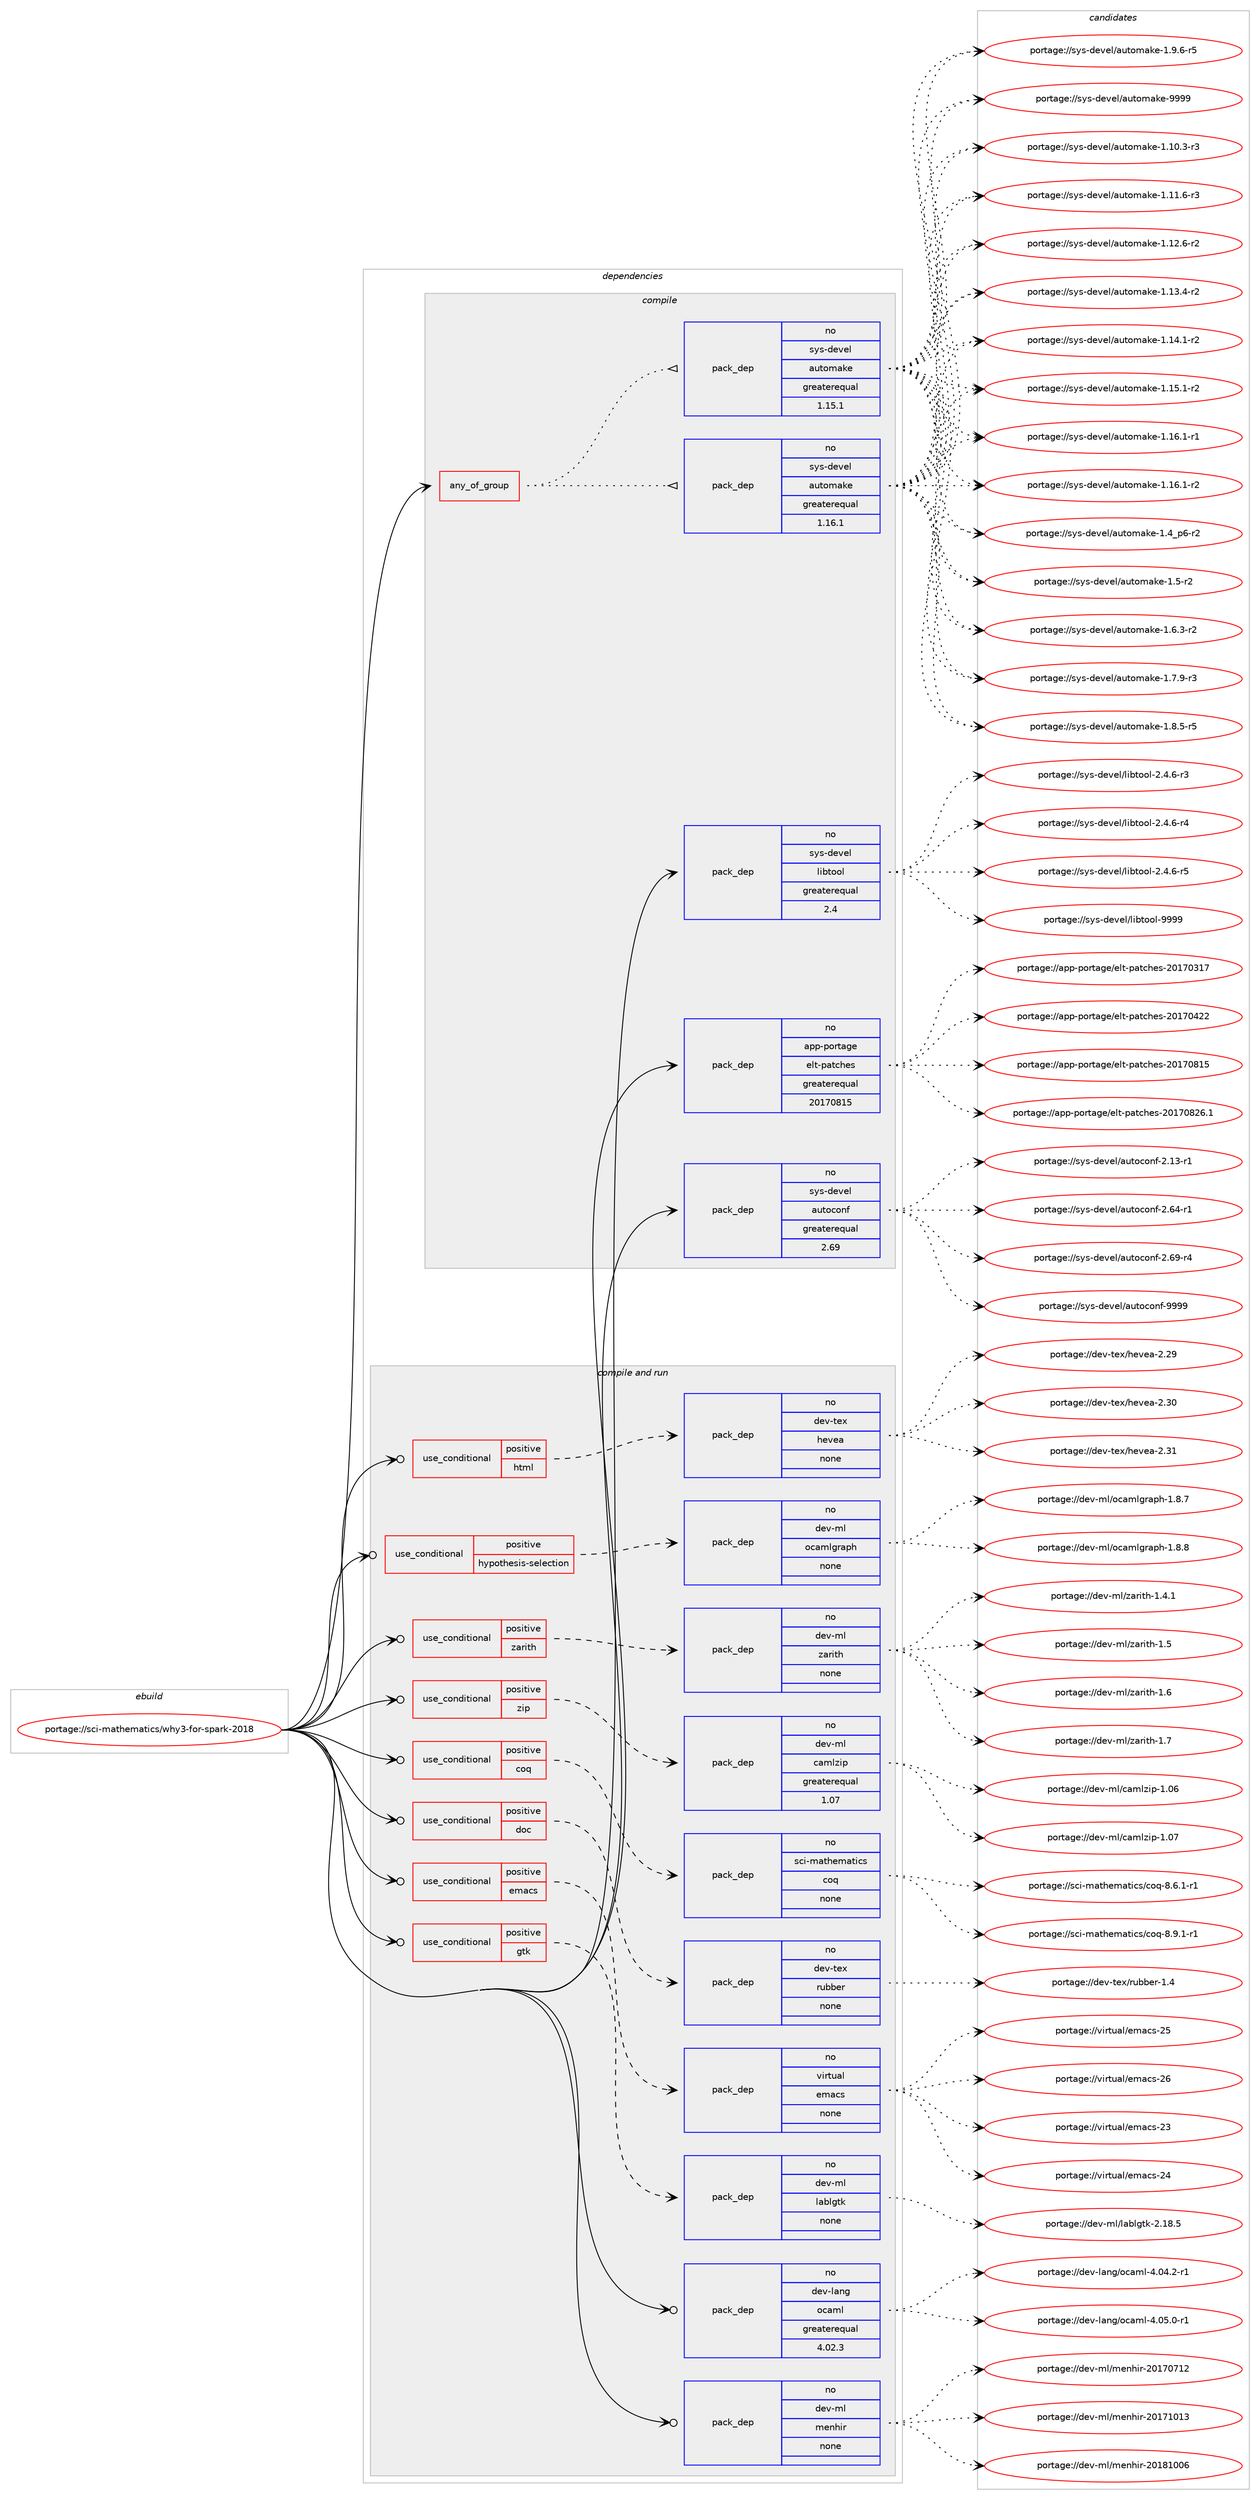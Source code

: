 digraph prolog {

# *************
# Graph options
# *************

newrank=true;
concentrate=true;
compound=true;
graph [rankdir=LR,fontname=Helvetica,fontsize=10,ranksep=1.5];#, ranksep=2.5, nodesep=0.2];
edge  [arrowhead=vee];
node  [fontname=Helvetica,fontsize=10];

# **********
# The ebuild
# **********

subgraph cluster_leftcol {
color=gray;
rank=same;
label=<<i>ebuild</i>>;
id [label="portage://sci-mathematics/why3-for-spark-2018", color=red, width=4, href="../sci-mathematics/why3-for-spark-2018.svg"];
}

# ****************
# The dependencies
# ****************

subgraph cluster_midcol {
color=gray;
label=<<i>dependencies</i>>;
subgraph cluster_compile {
fillcolor="#eeeeee";
style=filled;
label=<<i>compile</i>>;
subgraph any6522 {
dependency395607 [label=<<TABLE BORDER="0" CELLBORDER="1" CELLSPACING="0" CELLPADDING="4"><TR><TD CELLPADDING="10">any_of_group</TD></TR></TABLE>>, shape=none, color=red];subgraph pack290986 {
dependency395608 [label=<<TABLE BORDER="0" CELLBORDER="1" CELLSPACING="0" CELLPADDING="4" WIDTH="220"><TR><TD ROWSPAN="6" CELLPADDING="30">pack_dep</TD></TR><TR><TD WIDTH="110">no</TD></TR><TR><TD>sys-devel</TD></TR><TR><TD>automake</TD></TR><TR><TD>greaterequal</TD></TR><TR><TD>1.16.1</TD></TR></TABLE>>, shape=none, color=blue];
}
dependency395607:e -> dependency395608:w [weight=20,style="dotted",arrowhead="oinv"];
subgraph pack290987 {
dependency395609 [label=<<TABLE BORDER="0" CELLBORDER="1" CELLSPACING="0" CELLPADDING="4" WIDTH="220"><TR><TD ROWSPAN="6" CELLPADDING="30">pack_dep</TD></TR><TR><TD WIDTH="110">no</TD></TR><TR><TD>sys-devel</TD></TR><TR><TD>automake</TD></TR><TR><TD>greaterequal</TD></TR><TR><TD>1.15.1</TD></TR></TABLE>>, shape=none, color=blue];
}
dependency395607:e -> dependency395609:w [weight=20,style="dotted",arrowhead="oinv"];
}
id:e -> dependency395607:w [weight=20,style="solid",arrowhead="vee"];
subgraph pack290988 {
dependency395610 [label=<<TABLE BORDER="0" CELLBORDER="1" CELLSPACING="0" CELLPADDING="4" WIDTH="220"><TR><TD ROWSPAN="6" CELLPADDING="30">pack_dep</TD></TR><TR><TD WIDTH="110">no</TD></TR><TR><TD>app-portage</TD></TR><TR><TD>elt-patches</TD></TR><TR><TD>greaterequal</TD></TR><TR><TD>20170815</TD></TR></TABLE>>, shape=none, color=blue];
}
id:e -> dependency395610:w [weight=20,style="solid",arrowhead="vee"];
subgraph pack290989 {
dependency395611 [label=<<TABLE BORDER="0" CELLBORDER="1" CELLSPACING="0" CELLPADDING="4" WIDTH="220"><TR><TD ROWSPAN="6" CELLPADDING="30">pack_dep</TD></TR><TR><TD WIDTH="110">no</TD></TR><TR><TD>sys-devel</TD></TR><TR><TD>autoconf</TD></TR><TR><TD>greaterequal</TD></TR><TR><TD>2.69</TD></TR></TABLE>>, shape=none, color=blue];
}
id:e -> dependency395611:w [weight=20,style="solid",arrowhead="vee"];
subgraph pack290990 {
dependency395612 [label=<<TABLE BORDER="0" CELLBORDER="1" CELLSPACING="0" CELLPADDING="4" WIDTH="220"><TR><TD ROWSPAN="6" CELLPADDING="30">pack_dep</TD></TR><TR><TD WIDTH="110">no</TD></TR><TR><TD>sys-devel</TD></TR><TR><TD>libtool</TD></TR><TR><TD>greaterequal</TD></TR><TR><TD>2.4</TD></TR></TABLE>>, shape=none, color=blue];
}
id:e -> dependency395612:w [weight=20,style="solid",arrowhead="vee"];
}
subgraph cluster_compileandrun {
fillcolor="#eeeeee";
style=filled;
label=<<i>compile and run</i>>;
subgraph cond97892 {
dependency395613 [label=<<TABLE BORDER="0" CELLBORDER="1" CELLSPACING="0" CELLPADDING="4"><TR><TD ROWSPAN="3" CELLPADDING="10">use_conditional</TD></TR><TR><TD>positive</TD></TR><TR><TD>coq</TD></TR></TABLE>>, shape=none, color=red];
subgraph pack290991 {
dependency395614 [label=<<TABLE BORDER="0" CELLBORDER="1" CELLSPACING="0" CELLPADDING="4" WIDTH="220"><TR><TD ROWSPAN="6" CELLPADDING="30">pack_dep</TD></TR><TR><TD WIDTH="110">no</TD></TR><TR><TD>sci-mathematics</TD></TR><TR><TD>coq</TD></TR><TR><TD>none</TD></TR><TR><TD></TD></TR></TABLE>>, shape=none, color=blue];
}
dependency395613:e -> dependency395614:w [weight=20,style="dashed",arrowhead="vee"];
}
id:e -> dependency395613:w [weight=20,style="solid",arrowhead="odotvee"];
subgraph cond97893 {
dependency395615 [label=<<TABLE BORDER="0" CELLBORDER="1" CELLSPACING="0" CELLPADDING="4"><TR><TD ROWSPAN="3" CELLPADDING="10">use_conditional</TD></TR><TR><TD>positive</TD></TR><TR><TD>doc</TD></TR></TABLE>>, shape=none, color=red];
subgraph pack290992 {
dependency395616 [label=<<TABLE BORDER="0" CELLBORDER="1" CELLSPACING="0" CELLPADDING="4" WIDTH="220"><TR><TD ROWSPAN="6" CELLPADDING="30">pack_dep</TD></TR><TR><TD WIDTH="110">no</TD></TR><TR><TD>dev-tex</TD></TR><TR><TD>rubber</TD></TR><TR><TD>none</TD></TR><TR><TD></TD></TR></TABLE>>, shape=none, color=blue];
}
dependency395615:e -> dependency395616:w [weight=20,style="dashed",arrowhead="vee"];
}
id:e -> dependency395615:w [weight=20,style="solid",arrowhead="odotvee"];
subgraph cond97894 {
dependency395617 [label=<<TABLE BORDER="0" CELLBORDER="1" CELLSPACING="0" CELLPADDING="4"><TR><TD ROWSPAN="3" CELLPADDING="10">use_conditional</TD></TR><TR><TD>positive</TD></TR><TR><TD>emacs</TD></TR></TABLE>>, shape=none, color=red];
subgraph pack290993 {
dependency395618 [label=<<TABLE BORDER="0" CELLBORDER="1" CELLSPACING="0" CELLPADDING="4" WIDTH="220"><TR><TD ROWSPAN="6" CELLPADDING="30">pack_dep</TD></TR><TR><TD WIDTH="110">no</TD></TR><TR><TD>virtual</TD></TR><TR><TD>emacs</TD></TR><TR><TD>none</TD></TR><TR><TD></TD></TR></TABLE>>, shape=none, color=blue];
}
dependency395617:e -> dependency395618:w [weight=20,style="dashed",arrowhead="vee"];
}
id:e -> dependency395617:w [weight=20,style="solid",arrowhead="odotvee"];
subgraph cond97895 {
dependency395619 [label=<<TABLE BORDER="0" CELLBORDER="1" CELLSPACING="0" CELLPADDING="4"><TR><TD ROWSPAN="3" CELLPADDING="10">use_conditional</TD></TR><TR><TD>positive</TD></TR><TR><TD>gtk</TD></TR></TABLE>>, shape=none, color=red];
subgraph pack290994 {
dependency395620 [label=<<TABLE BORDER="0" CELLBORDER="1" CELLSPACING="0" CELLPADDING="4" WIDTH="220"><TR><TD ROWSPAN="6" CELLPADDING="30">pack_dep</TD></TR><TR><TD WIDTH="110">no</TD></TR><TR><TD>dev-ml</TD></TR><TR><TD>lablgtk</TD></TR><TR><TD>none</TD></TR><TR><TD></TD></TR></TABLE>>, shape=none, color=blue];
}
dependency395619:e -> dependency395620:w [weight=20,style="dashed",arrowhead="vee"];
}
id:e -> dependency395619:w [weight=20,style="solid",arrowhead="odotvee"];
subgraph cond97896 {
dependency395621 [label=<<TABLE BORDER="0" CELLBORDER="1" CELLSPACING="0" CELLPADDING="4"><TR><TD ROWSPAN="3" CELLPADDING="10">use_conditional</TD></TR><TR><TD>positive</TD></TR><TR><TD>html</TD></TR></TABLE>>, shape=none, color=red];
subgraph pack290995 {
dependency395622 [label=<<TABLE BORDER="0" CELLBORDER="1" CELLSPACING="0" CELLPADDING="4" WIDTH="220"><TR><TD ROWSPAN="6" CELLPADDING="30">pack_dep</TD></TR><TR><TD WIDTH="110">no</TD></TR><TR><TD>dev-tex</TD></TR><TR><TD>hevea</TD></TR><TR><TD>none</TD></TR><TR><TD></TD></TR></TABLE>>, shape=none, color=blue];
}
dependency395621:e -> dependency395622:w [weight=20,style="dashed",arrowhead="vee"];
}
id:e -> dependency395621:w [weight=20,style="solid",arrowhead="odotvee"];
subgraph cond97897 {
dependency395623 [label=<<TABLE BORDER="0" CELLBORDER="1" CELLSPACING="0" CELLPADDING="4"><TR><TD ROWSPAN="3" CELLPADDING="10">use_conditional</TD></TR><TR><TD>positive</TD></TR><TR><TD>hypothesis-selection</TD></TR></TABLE>>, shape=none, color=red];
subgraph pack290996 {
dependency395624 [label=<<TABLE BORDER="0" CELLBORDER="1" CELLSPACING="0" CELLPADDING="4" WIDTH="220"><TR><TD ROWSPAN="6" CELLPADDING="30">pack_dep</TD></TR><TR><TD WIDTH="110">no</TD></TR><TR><TD>dev-ml</TD></TR><TR><TD>ocamlgraph</TD></TR><TR><TD>none</TD></TR><TR><TD></TD></TR></TABLE>>, shape=none, color=blue];
}
dependency395623:e -> dependency395624:w [weight=20,style="dashed",arrowhead="vee"];
}
id:e -> dependency395623:w [weight=20,style="solid",arrowhead="odotvee"];
subgraph cond97898 {
dependency395625 [label=<<TABLE BORDER="0" CELLBORDER="1" CELLSPACING="0" CELLPADDING="4"><TR><TD ROWSPAN="3" CELLPADDING="10">use_conditional</TD></TR><TR><TD>positive</TD></TR><TR><TD>zarith</TD></TR></TABLE>>, shape=none, color=red];
subgraph pack290997 {
dependency395626 [label=<<TABLE BORDER="0" CELLBORDER="1" CELLSPACING="0" CELLPADDING="4" WIDTH="220"><TR><TD ROWSPAN="6" CELLPADDING="30">pack_dep</TD></TR><TR><TD WIDTH="110">no</TD></TR><TR><TD>dev-ml</TD></TR><TR><TD>zarith</TD></TR><TR><TD>none</TD></TR><TR><TD></TD></TR></TABLE>>, shape=none, color=blue];
}
dependency395625:e -> dependency395626:w [weight=20,style="dashed",arrowhead="vee"];
}
id:e -> dependency395625:w [weight=20,style="solid",arrowhead="odotvee"];
subgraph cond97899 {
dependency395627 [label=<<TABLE BORDER="0" CELLBORDER="1" CELLSPACING="0" CELLPADDING="4"><TR><TD ROWSPAN="3" CELLPADDING="10">use_conditional</TD></TR><TR><TD>positive</TD></TR><TR><TD>zip</TD></TR></TABLE>>, shape=none, color=red];
subgraph pack290998 {
dependency395628 [label=<<TABLE BORDER="0" CELLBORDER="1" CELLSPACING="0" CELLPADDING="4" WIDTH="220"><TR><TD ROWSPAN="6" CELLPADDING="30">pack_dep</TD></TR><TR><TD WIDTH="110">no</TD></TR><TR><TD>dev-ml</TD></TR><TR><TD>camlzip</TD></TR><TR><TD>greaterequal</TD></TR><TR><TD>1.07</TD></TR></TABLE>>, shape=none, color=blue];
}
dependency395627:e -> dependency395628:w [weight=20,style="dashed",arrowhead="vee"];
}
id:e -> dependency395627:w [weight=20,style="solid",arrowhead="odotvee"];
subgraph pack290999 {
dependency395629 [label=<<TABLE BORDER="0" CELLBORDER="1" CELLSPACING="0" CELLPADDING="4" WIDTH="220"><TR><TD ROWSPAN="6" CELLPADDING="30">pack_dep</TD></TR><TR><TD WIDTH="110">no</TD></TR><TR><TD>dev-lang</TD></TR><TR><TD>ocaml</TD></TR><TR><TD>greaterequal</TD></TR><TR><TD>4.02.3</TD></TR></TABLE>>, shape=none, color=blue];
}
id:e -> dependency395629:w [weight=20,style="solid",arrowhead="odotvee"];
subgraph pack291000 {
dependency395630 [label=<<TABLE BORDER="0" CELLBORDER="1" CELLSPACING="0" CELLPADDING="4" WIDTH="220"><TR><TD ROWSPAN="6" CELLPADDING="30">pack_dep</TD></TR><TR><TD WIDTH="110">no</TD></TR><TR><TD>dev-ml</TD></TR><TR><TD>menhir</TD></TR><TR><TD>none</TD></TR><TR><TD></TD></TR></TABLE>>, shape=none, color=blue];
}
id:e -> dependency395630:w [weight=20,style="solid",arrowhead="odotvee"];
}
subgraph cluster_run {
fillcolor="#eeeeee";
style=filled;
label=<<i>run</i>>;
}
}

# **************
# The candidates
# **************

subgraph cluster_choices {
rank=same;
color=gray;
label=<<i>candidates</i>>;

subgraph choice290986 {
color=black;
nodesep=1;
choiceportage11512111545100101118101108479711711611110997107101454946494846514511451 [label="portage://sys-devel/automake-1.10.3-r3", color=red, width=4,href="../sys-devel/automake-1.10.3-r3.svg"];
choiceportage11512111545100101118101108479711711611110997107101454946494946544511451 [label="portage://sys-devel/automake-1.11.6-r3", color=red, width=4,href="../sys-devel/automake-1.11.6-r3.svg"];
choiceportage11512111545100101118101108479711711611110997107101454946495046544511450 [label="portage://sys-devel/automake-1.12.6-r2", color=red, width=4,href="../sys-devel/automake-1.12.6-r2.svg"];
choiceportage11512111545100101118101108479711711611110997107101454946495146524511450 [label="portage://sys-devel/automake-1.13.4-r2", color=red, width=4,href="../sys-devel/automake-1.13.4-r2.svg"];
choiceportage11512111545100101118101108479711711611110997107101454946495246494511450 [label="portage://sys-devel/automake-1.14.1-r2", color=red, width=4,href="../sys-devel/automake-1.14.1-r2.svg"];
choiceportage11512111545100101118101108479711711611110997107101454946495346494511450 [label="portage://sys-devel/automake-1.15.1-r2", color=red, width=4,href="../sys-devel/automake-1.15.1-r2.svg"];
choiceportage11512111545100101118101108479711711611110997107101454946495446494511449 [label="portage://sys-devel/automake-1.16.1-r1", color=red, width=4,href="../sys-devel/automake-1.16.1-r1.svg"];
choiceportage11512111545100101118101108479711711611110997107101454946495446494511450 [label="portage://sys-devel/automake-1.16.1-r2", color=red, width=4,href="../sys-devel/automake-1.16.1-r2.svg"];
choiceportage115121115451001011181011084797117116111109971071014549465295112544511450 [label="portage://sys-devel/automake-1.4_p6-r2", color=red, width=4,href="../sys-devel/automake-1.4_p6-r2.svg"];
choiceportage11512111545100101118101108479711711611110997107101454946534511450 [label="portage://sys-devel/automake-1.5-r2", color=red, width=4,href="../sys-devel/automake-1.5-r2.svg"];
choiceportage115121115451001011181011084797117116111109971071014549465446514511450 [label="portage://sys-devel/automake-1.6.3-r2", color=red, width=4,href="../sys-devel/automake-1.6.3-r2.svg"];
choiceportage115121115451001011181011084797117116111109971071014549465546574511451 [label="portage://sys-devel/automake-1.7.9-r3", color=red, width=4,href="../sys-devel/automake-1.7.9-r3.svg"];
choiceportage115121115451001011181011084797117116111109971071014549465646534511453 [label="portage://sys-devel/automake-1.8.5-r5", color=red, width=4,href="../sys-devel/automake-1.8.5-r5.svg"];
choiceportage115121115451001011181011084797117116111109971071014549465746544511453 [label="portage://sys-devel/automake-1.9.6-r5", color=red, width=4,href="../sys-devel/automake-1.9.6-r5.svg"];
choiceportage115121115451001011181011084797117116111109971071014557575757 [label="portage://sys-devel/automake-9999", color=red, width=4,href="../sys-devel/automake-9999.svg"];
dependency395608:e -> choiceportage11512111545100101118101108479711711611110997107101454946494846514511451:w [style=dotted,weight="100"];
dependency395608:e -> choiceportage11512111545100101118101108479711711611110997107101454946494946544511451:w [style=dotted,weight="100"];
dependency395608:e -> choiceportage11512111545100101118101108479711711611110997107101454946495046544511450:w [style=dotted,weight="100"];
dependency395608:e -> choiceportage11512111545100101118101108479711711611110997107101454946495146524511450:w [style=dotted,weight="100"];
dependency395608:e -> choiceportage11512111545100101118101108479711711611110997107101454946495246494511450:w [style=dotted,weight="100"];
dependency395608:e -> choiceportage11512111545100101118101108479711711611110997107101454946495346494511450:w [style=dotted,weight="100"];
dependency395608:e -> choiceportage11512111545100101118101108479711711611110997107101454946495446494511449:w [style=dotted,weight="100"];
dependency395608:e -> choiceportage11512111545100101118101108479711711611110997107101454946495446494511450:w [style=dotted,weight="100"];
dependency395608:e -> choiceportage115121115451001011181011084797117116111109971071014549465295112544511450:w [style=dotted,weight="100"];
dependency395608:e -> choiceportage11512111545100101118101108479711711611110997107101454946534511450:w [style=dotted,weight="100"];
dependency395608:e -> choiceportage115121115451001011181011084797117116111109971071014549465446514511450:w [style=dotted,weight="100"];
dependency395608:e -> choiceportage115121115451001011181011084797117116111109971071014549465546574511451:w [style=dotted,weight="100"];
dependency395608:e -> choiceportage115121115451001011181011084797117116111109971071014549465646534511453:w [style=dotted,weight="100"];
dependency395608:e -> choiceportage115121115451001011181011084797117116111109971071014549465746544511453:w [style=dotted,weight="100"];
dependency395608:e -> choiceportage115121115451001011181011084797117116111109971071014557575757:w [style=dotted,weight="100"];
}
subgraph choice290987 {
color=black;
nodesep=1;
choiceportage11512111545100101118101108479711711611110997107101454946494846514511451 [label="portage://sys-devel/automake-1.10.3-r3", color=red, width=4,href="../sys-devel/automake-1.10.3-r3.svg"];
choiceportage11512111545100101118101108479711711611110997107101454946494946544511451 [label="portage://sys-devel/automake-1.11.6-r3", color=red, width=4,href="../sys-devel/automake-1.11.6-r3.svg"];
choiceportage11512111545100101118101108479711711611110997107101454946495046544511450 [label="portage://sys-devel/automake-1.12.6-r2", color=red, width=4,href="../sys-devel/automake-1.12.6-r2.svg"];
choiceportage11512111545100101118101108479711711611110997107101454946495146524511450 [label="portage://sys-devel/automake-1.13.4-r2", color=red, width=4,href="../sys-devel/automake-1.13.4-r2.svg"];
choiceportage11512111545100101118101108479711711611110997107101454946495246494511450 [label="portage://sys-devel/automake-1.14.1-r2", color=red, width=4,href="../sys-devel/automake-1.14.1-r2.svg"];
choiceportage11512111545100101118101108479711711611110997107101454946495346494511450 [label="portage://sys-devel/automake-1.15.1-r2", color=red, width=4,href="../sys-devel/automake-1.15.1-r2.svg"];
choiceportage11512111545100101118101108479711711611110997107101454946495446494511449 [label="portage://sys-devel/automake-1.16.1-r1", color=red, width=4,href="../sys-devel/automake-1.16.1-r1.svg"];
choiceportage11512111545100101118101108479711711611110997107101454946495446494511450 [label="portage://sys-devel/automake-1.16.1-r2", color=red, width=4,href="../sys-devel/automake-1.16.1-r2.svg"];
choiceportage115121115451001011181011084797117116111109971071014549465295112544511450 [label="portage://sys-devel/automake-1.4_p6-r2", color=red, width=4,href="../sys-devel/automake-1.4_p6-r2.svg"];
choiceportage11512111545100101118101108479711711611110997107101454946534511450 [label="portage://sys-devel/automake-1.5-r2", color=red, width=4,href="../sys-devel/automake-1.5-r2.svg"];
choiceportage115121115451001011181011084797117116111109971071014549465446514511450 [label="portage://sys-devel/automake-1.6.3-r2", color=red, width=4,href="../sys-devel/automake-1.6.3-r2.svg"];
choiceportage115121115451001011181011084797117116111109971071014549465546574511451 [label="portage://sys-devel/automake-1.7.9-r3", color=red, width=4,href="../sys-devel/automake-1.7.9-r3.svg"];
choiceportage115121115451001011181011084797117116111109971071014549465646534511453 [label="portage://sys-devel/automake-1.8.5-r5", color=red, width=4,href="../sys-devel/automake-1.8.5-r5.svg"];
choiceportage115121115451001011181011084797117116111109971071014549465746544511453 [label="portage://sys-devel/automake-1.9.6-r5", color=red, width=4,href="../sys-devel/automake-1.9.6-r5.svg"];
choiceportage115121115451001011181011084797117116111109971071014557575757 [label="portage://sys-devel/automake-9999", color=red, width=4,href="../sys-devel/automake-9999.svg"];
dependency395609:e -> choiceportage11512111545100101118101108479711711611110997107101454946494846514511451:w [style=dotted,weight="100"];
dependency395609:e -> choiceportage11512111545100101118101108479711711611110997107101454946494946544511451:w [style=dotted,weight="100"];
dependency395609:e -> choiceportage11512111545100101118101108479711711611110997107101454946495046544511450:w [style=dotted,weight="100"];
dependency395609:e -> choiceportage11512111545100101118101108479711711611110997107101454946495146524511450:w [style=dotted,weight="100"];
dependency395609:e -> choiceportage11512111545100101118101108479711711611110997107101454946495246494511450:w [style=dotted,weight="100"];
dependency395609:e -> choiceportage11512111545100101118101108479711711611110997107101454946495346494511450:w [style=dotted,weight="100"];
dependency395609:e -> choiceportage11512111545100101118101108479711711611110997107101454946495446494511449:w [style=dotted,weight="100"];
dependency395609:e -> choiceportage11512111545100101118101108479711711611110997107101454946495446494511450:w [style=dotted,weight="100"];
dependency395609:e -> choiceportage115121115451001011181011084797117116111109971071014549465295112544511450:w [style=dotted,weight="100"];
dependency395609:e -> choiceportage11512111545100101118101108479711711611110997107101454946534511450:w [style=dotted,weight="100"];
dependency395609:e -> choiceportage115121115451001011181011084797117116111109971071014549465446514511450:w [style=dotted,weight="100"];
dependency395609:e -> choiceportage115121115451001011181011084797117116111109971071014549465546574511451:w [style=dotted,weight="100"];
dependency395609:e -> choiceportage115121115451001011181011084797117116111109971071014549465646534511453:w [style=dotted,weight="100"];
dependency395609:e -> choiceportage115121115451001011181011084797117116111109971071014549465746544511453:w [style=dotted,weight="100"];
dependency395609:e -> choiceportage115121115451001011181011084797117116111109971071014557575757:w [style=dotted,weight="100"];
}
subgraph choice290988 {
color=black;
nodesep=1;
choiceportage97112112451121111141169710310147101108116451129711699104101115455048495548514955 [label="portage://app-portage/elt-patches-20170317", color=red, width=4,href="../app-portage/elt-patches-20170317.svg"];
choiceportage97112112451121111141169710310147101108116451129711699104101115455048495548525050 [label="portage://app-portage/elt-patches-20170422", color=red, width=4,href="../app-portage/elt-patches-20170422.svg"];
choiceportage97112112451121111141169710310147101108116451129711699104101115455048495548564953 [label="portage://app-portage/elt-patches-20170815", color=red, width=4,href="../app-portage/elt-patches-20170815.svg"];
choiceportage971121124511211111411697103101471011081164511297116991041011154550484955485650544649 [label="portage://app-portage/elt-patches-20170826.1", color=red, width=4,href="../app-portage/elt-patches-20170826.1.svg"];
dependency395610:e -> choiceportage97112112451121111141169710310147101108116451129711699104101115455048495548514955:w [style=dotted,weight="100"];
dependency395610:e -> choiceportage97112112451121111141169710310147101108116451129711699104101115455048495548525050:w [style=dotted,weight="100"];
dependency395610:e -> choiceportage97112112451121111141169710310147101108116451129711699104101115455048495548564953:w [style=dotted,weight="100"];
dependency395610:e -> choiceportage971121124511211111411697103101471011081164511297116991041011154550484955485650544649:w [style=dotted,weight="100"];
}
subgraph choice290989 {
color=black;
nodesep=1;
choiceportage1151211154510010111810110847971171161119911111010245504649514511449 [label="portage://sys-devel/autoconf-2.13-r1", color=red, width=4,href="../sys-devel/autoconf-2.13-r1.svg"];
choiceportage1151211154510010111810110847971171161119911111010245504654524511449 [label="portage://sys-devel/autoconf-2.64-r1", color=red, width=4,href="../sys-devel/autoconf-2.64-r1.svg"];
choiceportage1151211154510010111810110847971171161119911111010245504654574511452 [label="portage://sys-devel/autoconf-2.69-r4", color=red, width=4,href="../sys-devel/autoconf-2.69-r4.svg"];
choiceportage115121115451001011181011084797117116111991111101024557575757 [label="portage://sys-devel/autoconf-9999", color=red, width=4,href="../sys-devel/autoconf-9999.svg"];
dependency395611:e -> choiceportage1151211154510010111810110847971171161119911111010245504649514511449:w [style=dotted,weight="100"];
dependency395611:e -> choiceportage1151211154510010111810110847971171161119911111010245504654524511449:w [style=dotted,weight="100"];
dependency395611:e -> choiceportage1151211154510010111810110847971171161119911111010245504654574511452:w [style=dotted,weight="100"];
dependency395611:e -> choiceportage115121115451001011181011084797117116111991111101024557575757:w [style=dotted,weight="100"];
}
subgraph choice290990 {
color=black;
nodesep=1;
choiceportage1151211154510010111810110847108105981161111111084550465246544511451 [label="portage://sys-devel/libtool-2.4.6-r3", color=red, width=4,href="../sys-devel/libtool-2.4.6-r3.svg"];
choiceportage1151211154510010111810110847108105981161111111084550465246544511452 [label="portage://sys-devel/libtool-2.4.6-r4", color=red, width=4,href="../sys-devel/libtool-2.4.6-r4.svg"];
choiceportage1151211154510010111810110847108105981161111111084550465246544511453 [label="portage://sys-devel/libtool-2.4.6-r5", color=red, width=4,href="../sys-devel/libtool-2.4.6-r5.svg"];
choiceportage1151211154510010111810110847108105981161111111084557575757 [label="portage://sys-devel/libtool-9999", color=red, width=4,href="../sys-devel/libtool-9999.svg"];
dependency395612:e -> choiceportage1151211154510010111810110847108105981161111111084550465246544511451:w [style=dotted,weight="100"];
dependency395612:e -> choiceportage1151211154510010111810110847108105981161111111084550465246544511452:w [style=dotted,weight="100"];
dependency395612:e -> choiceportage1151211154510010111810110847108105981161111111084550465246544511453:w [style=dotted,weight="100"];
dependency395612:e -> choiceportage1151211154510010111810110847108105981161111111084557575757:w [style=dotted,weight="100"];
}
subgraph choice290991 {
color=black;
nodesep=1;
choiceportage115991054510997116104101109971161059911547991111134556465446494511449 [label="portage://sci-mathematics/coq-8.6.1-r1", color=red, width=4,href="../sci-mathematics/coq-8.6.1-r1.svg"];
choiceportage115991054510997116104101109971161059911547991111134556465746494511449 [label="portage://sci-mathematics/coq-8.9.1-r1", color=red, width=4,href="../sci-mathematics/coq-8.9.1-r1.svg"];
dependency395614:e -> choiceportage115991054510997116104101109971161059911547991111134556465446494511449:w [style=dotted,weight="100"];
dependency395614:e -> choiceportage115991054510997116104101109971161059911547991111134556465746494511449:w [style=dotted,weight="100"];
}
subgraph choice290992 {
color=black;
nodesep=1;
choiceportage1001011184511610112047114117989810111445494652 [label="portage://dev-tex/rubber-1.4", color=red, width=4,href="../dev-tex/rubber-1.4.svg"];
dependency395616:e -> choiceportage1001011184511610112047114117989810111445494652:w [style=dotted,weight="100"];
}
subgraph choice290993 {
color=black;
nodesep=1;
choiceportage11810511411611797108471011099799115455051 [label="portage://virtual/emacs-23", color=red, width=4,href="../virtual/emacs-23.svg"];
choiceportage11810511411611797108471011099799115455052 [label="portage://virtual/emacs-24", color=red, width=4,href="../virtual/emacs-24.svg"];
choiceportage11810511411611797108471011099799115455053 [label="portage://virtual/emacs-25", color=red, width=4,href="../virtual/emacs-25.svg"];
choiceportage11810511411611797108471011099799115455054 [label="portage://virtual/emacs-26", color=red, width=4,href="../virtual/emacs-26.svg"];
dependency395618:e -> choiceportage11810511411611797108471011099799115455051:w [style=dotted,weight="100"];
dependency395618:e -> choiceportage11810511411611797108471011099799115455052:w [style=dotted,weight="100"];
dependency395618:e -> choiceportage11810511411611797108471011099799115455053:w [style=dotted,weight="100"];
dependency395618:e -> choiceportage11810511411611797108471011099799115455054:w [style=dotted,weight="100"];
}
subgraph choice290994 {
color=black;
nodesep=1;
choiceportage1001011184510910847108979810810311610745504649564653 [label="portage://dev-ml/lablgtk-2.18.5", color=red, width=4,href="../dev-ml/lablgtk-2.18.5.svg"];
dependency395620:e -> choiceportage1001011184510910847108979810810311610745504649564653:w [style=dotted,weight="100"];
}
subgraph choice290995 {
color=black;
nodesep=1;
choiceportage1001011184511610112047104101118101974550465057 [label="portage://dev-tex/hevea-2.29", color=red, width=4,href="../dev-tex/hevea-2.29.svg"];
choiceportage1001011184511610112047104101118101974550465148 [label="portage://dev-tex/hevea-2.30", color=red, width=4,href="../dev-tex/hevea-2.30.svg"];
choiceportage1001011184511610112047104101118101974550465149 [label="portage://dev-tex/hevea-2.31", color=red, width=4,href="../dev-tex/hevea-2.31.svg"];
dependency395622:e -> choiceportage1001011184511610112047104101118101974550465057:w [style=dotted,weight="100"];
dependency395622:e -> choiceportage1001011184511610112047104101118101974550465148:w [style=dotted,weight="100"];
dependency395622:e -> choiceportage1001011184511610112047104101118101974550465149:w [style=dotted,weight="100"];
}
subgraph choice290996 {
color=black;
nodesep=1;
choiceportage1001011184510910847111999710910810311497112104454946564655 [label="portage://dev-ml/ocamlgraph-1.8.7", color=red, width=4,href="../dev-ml/ocamlgraph-1.8.7.svg"];
choiceportage1001011184510910847111999710910810311497112104454946564656 [label="portage://dev-ml/ocamlgraph-1.8.8", color=red, width=4,href="../dev-ml/ocamlgraph-1.8.8.svg"];
dependency395624:e -> choiceportage1001011184510910847111999710910810311497112104454946564655:w [style=dotted,weight="100"];
dependency395624:e -> choiceportage1001011184510910847111999710910810311497112104454946564656:w [style=dotted,weight="100"];
}
subgraph choice290997 {
color=black;
nodesep=1;
choiceportage100101118451091084712297114105116104454946524649 [label="portage://dev-ml/zarith-1.4.1", color=red, width=4,href="../dev-ml/zarith-1.4.1.svg"];
choiceportage10010111845109108471229711410511610445494653 [label="portage://dev-ml/zarith-1.5", color=red, width=4,href="../dev-ml/zarith-1.5.svg"];
choiceportage10010111845109108471229711410511610445494654 [label="portage://dev-ml/zarith-1.6", color=red, width=4,href="../dev-ml/zarith-1.6.svg"];
choiceportage10010111845109108471229711410511610445494655 [label="portage://dev-ml/zarith-1.7", color=red, width=4,href="../dev-ml/zarith-1.7.svg"];
dependency395626:e -> choiceportage100101118451091084712297114105116104454946524649:w [style=dotted,weight="100"];
dependency395626:e -> choiceportage10010111845109108471229711410511610445494653:w [style=dotted,weight="100"];
dependency395626:e -> choiceportage10010111845109108471229711410511610445494654:w [style=dotted,weight="100"];
dependency395626:e -> choiceportage10010111845109108471229711410511610445494655:w [style=dotted,weight="100"];
}
subgraph choice290998 {
color=black;
nodesep=1;
choiceportage100101118451091084799971091081221051124549464854 [label="portage://dev-ml/camlzip-1.06", color=red, width=4,href="../dev-ml/camlzip-1.06.svg"];
choiceportage100101118451091084799971091081221051124549464855 [label="portage://dev-ml/camlzip-1.07", color=red, width=4,href="../dev-ml/camlzip-1.07.svg"];
dependency395628:e -> choiceportage100101118451091084799971091081221051124549464854:w [style=dotted,weight="100"];
dependency395628:e -> choiceportage100101118451091084799971091081221051124549464855:w [style=dotted,weight="100"];
}
subgraph choice290999 {
color=black;
nodesep=1;
choiceportage1001011184510897110103471119997109108455246485246504511449 [label="portage://dev-lang/ocaml-4.04.2-r1", color=red, width=4,href="../dev-lang/ocaml-4.04.2-r1.svg"];
choiceportage1001011184510897110103471119997109108455246485346484511449 [label="portage://dev-lang/ocaml-4.05.0-r1", color=red, width=4,href="../dev-lang/ocaml-4.05.0-r1.svg"];
dependency395629:e -> choiceportage1001011184510897110103471119997109108455246485246504511449:w [style=dotted,weight="100"];
dependency395629:e -> choiceportage1001011184510897110103471119997109108455246485346484511449:w [style=dotted,weight="100"];
}
subgraph choice291000 {
color=black;
nodesep=1;
choiceportage1001011184510910847109101110104105114455048495548554950 [label="portage://dev-ml/menhir-20170712", color=red, width=4,href="../dev-ml/menhir-20170712.svg"];
choiceportage1001011184510910847109101110104105114455048495549484951 [label="portage://dev-ml/menhir-20171013", color=red, width=4,href="../dev-ml/menhir-20171013.svg"];
choiceportage1001011184510910847109101110104105114455048495649484854 [label="portage://dev-ml/menhir-20181006", color=red, width=4,href="../dev-ml/menhir-20181006.svg"];
dependency395630:e -> choiceportage1001011184510910847109101110104105114455048495548554950:w [style=dotted,weight="100"];
dependency395630:e -> choiceportage1001011184510910847109101110104105114455048495549484951:w [style=dotted,weight="100"];
dependency395630:e -> choiceportage1001011184510910847109101110104105114455048495649484854:w [style=dotted,weight="100"];
}
}

}
